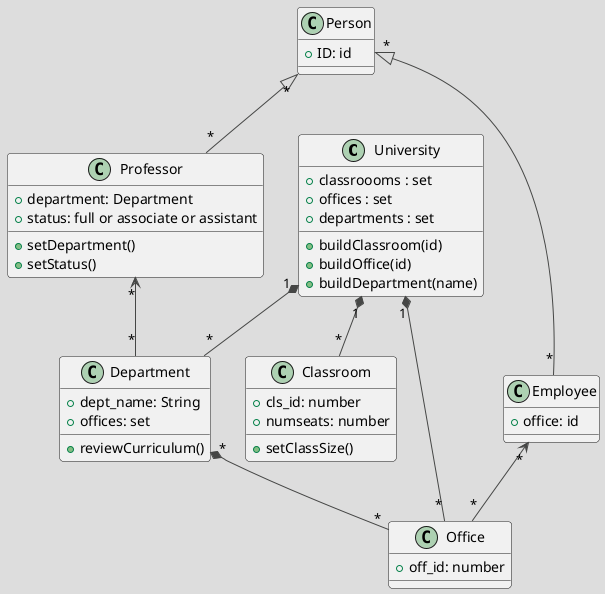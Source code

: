 @startuml Q7
!theme toy


class "University" as uni {
    + classroooms : set
    + offices : set
    + departments : set

    + buildClassroom(id)
    + buildOffice(id)
    + buildDepartment(name)
}

class "Department" as dept {
    + dept_name: String
    + offices: set

    + reviewCurriculum()
}

class "Classroom" as cls {
    + cls_id: number
    + numseats: number

    + setClassSize()
}
class "Office" as off {
    + off_id: number
}


class "Person" as person {
    + ID: id
}


class "Professor" as prof {
    + department: Department
    + status: full or associate or assistant
    
    + setDepartment()
    + setStatus()

}

class "Employee" as emp {
    + office: id

}



uni "1" *-- "*" cls
uni "1" *-- "*" off
uni "1" *-- "*" dept

dept "*" *-- "*" off

person "*" <|-- "*" prof
person "*" <|-- "*" emp

prof "*" <-- "*" dept

emp "*" <-- "*" off


@enduml